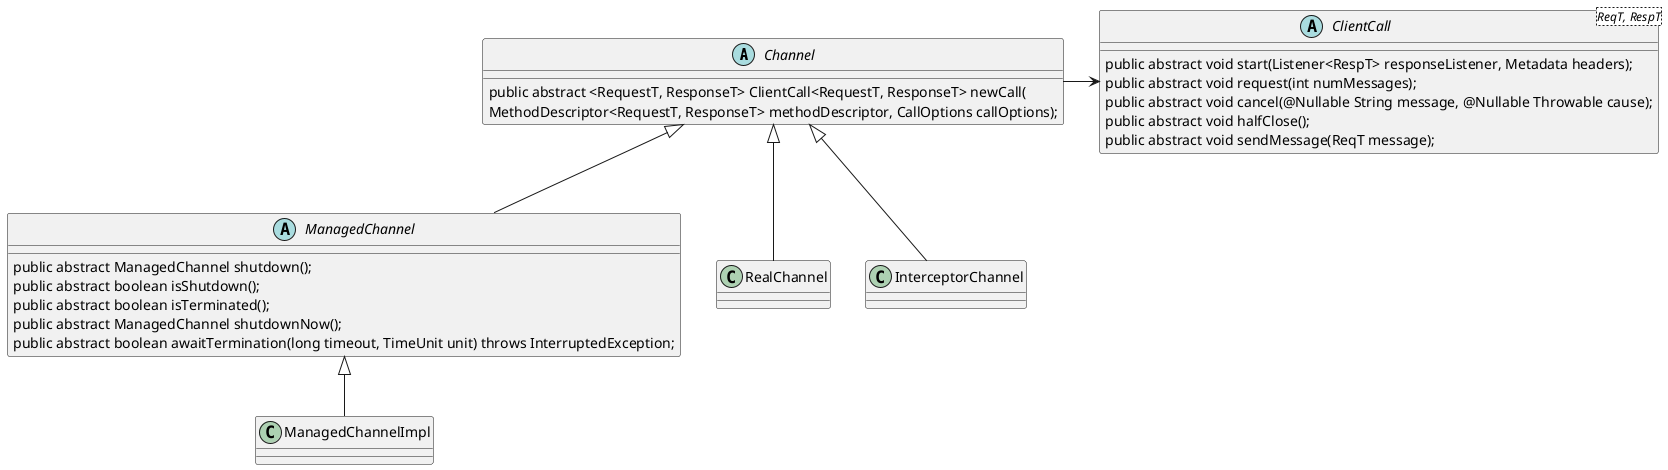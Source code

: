 @startuml

abstract class Channel{
    public abstract <RequestT, ResponseT> ClientCall<RequestT, ResponseT> newCall(
          MethodDescriptor<RequestT, ResponseT> methodDescriptor, CallOptions callOptions);
}

abstract class ManagedChannel{
     public abstract ManagedChannel shutdown();
     public abstract boolean isShutdown();
     public abstract boolean isTerminated();
     public abstract ManagedChannel shutdownNow();
     public abstract boolean awaitTermination(long timeout, TimeUnit unit) throws InterruptedException;
}

class ManagedChannelImpl
class RealChannel

Channel <|-- ManagedChannel
Channel <|-- RealChannel
Channel <|-- InterceptorChannel
ManagedChannel <|-- ManagedChannelImpl

Channel -> ClientCall
abstract class ClientCall<ReqT, RespT> {
    public abstract void start(Listener<RespT> responseListener, Metadata headers);
    public abstract void request(int numMessages);
    public abstract void cancel(@Nullable String message, @Nullable Throwable cause);
    public abstract void halfClose();
    public abstract void sendMessage(ReqT message);
}
@enduml